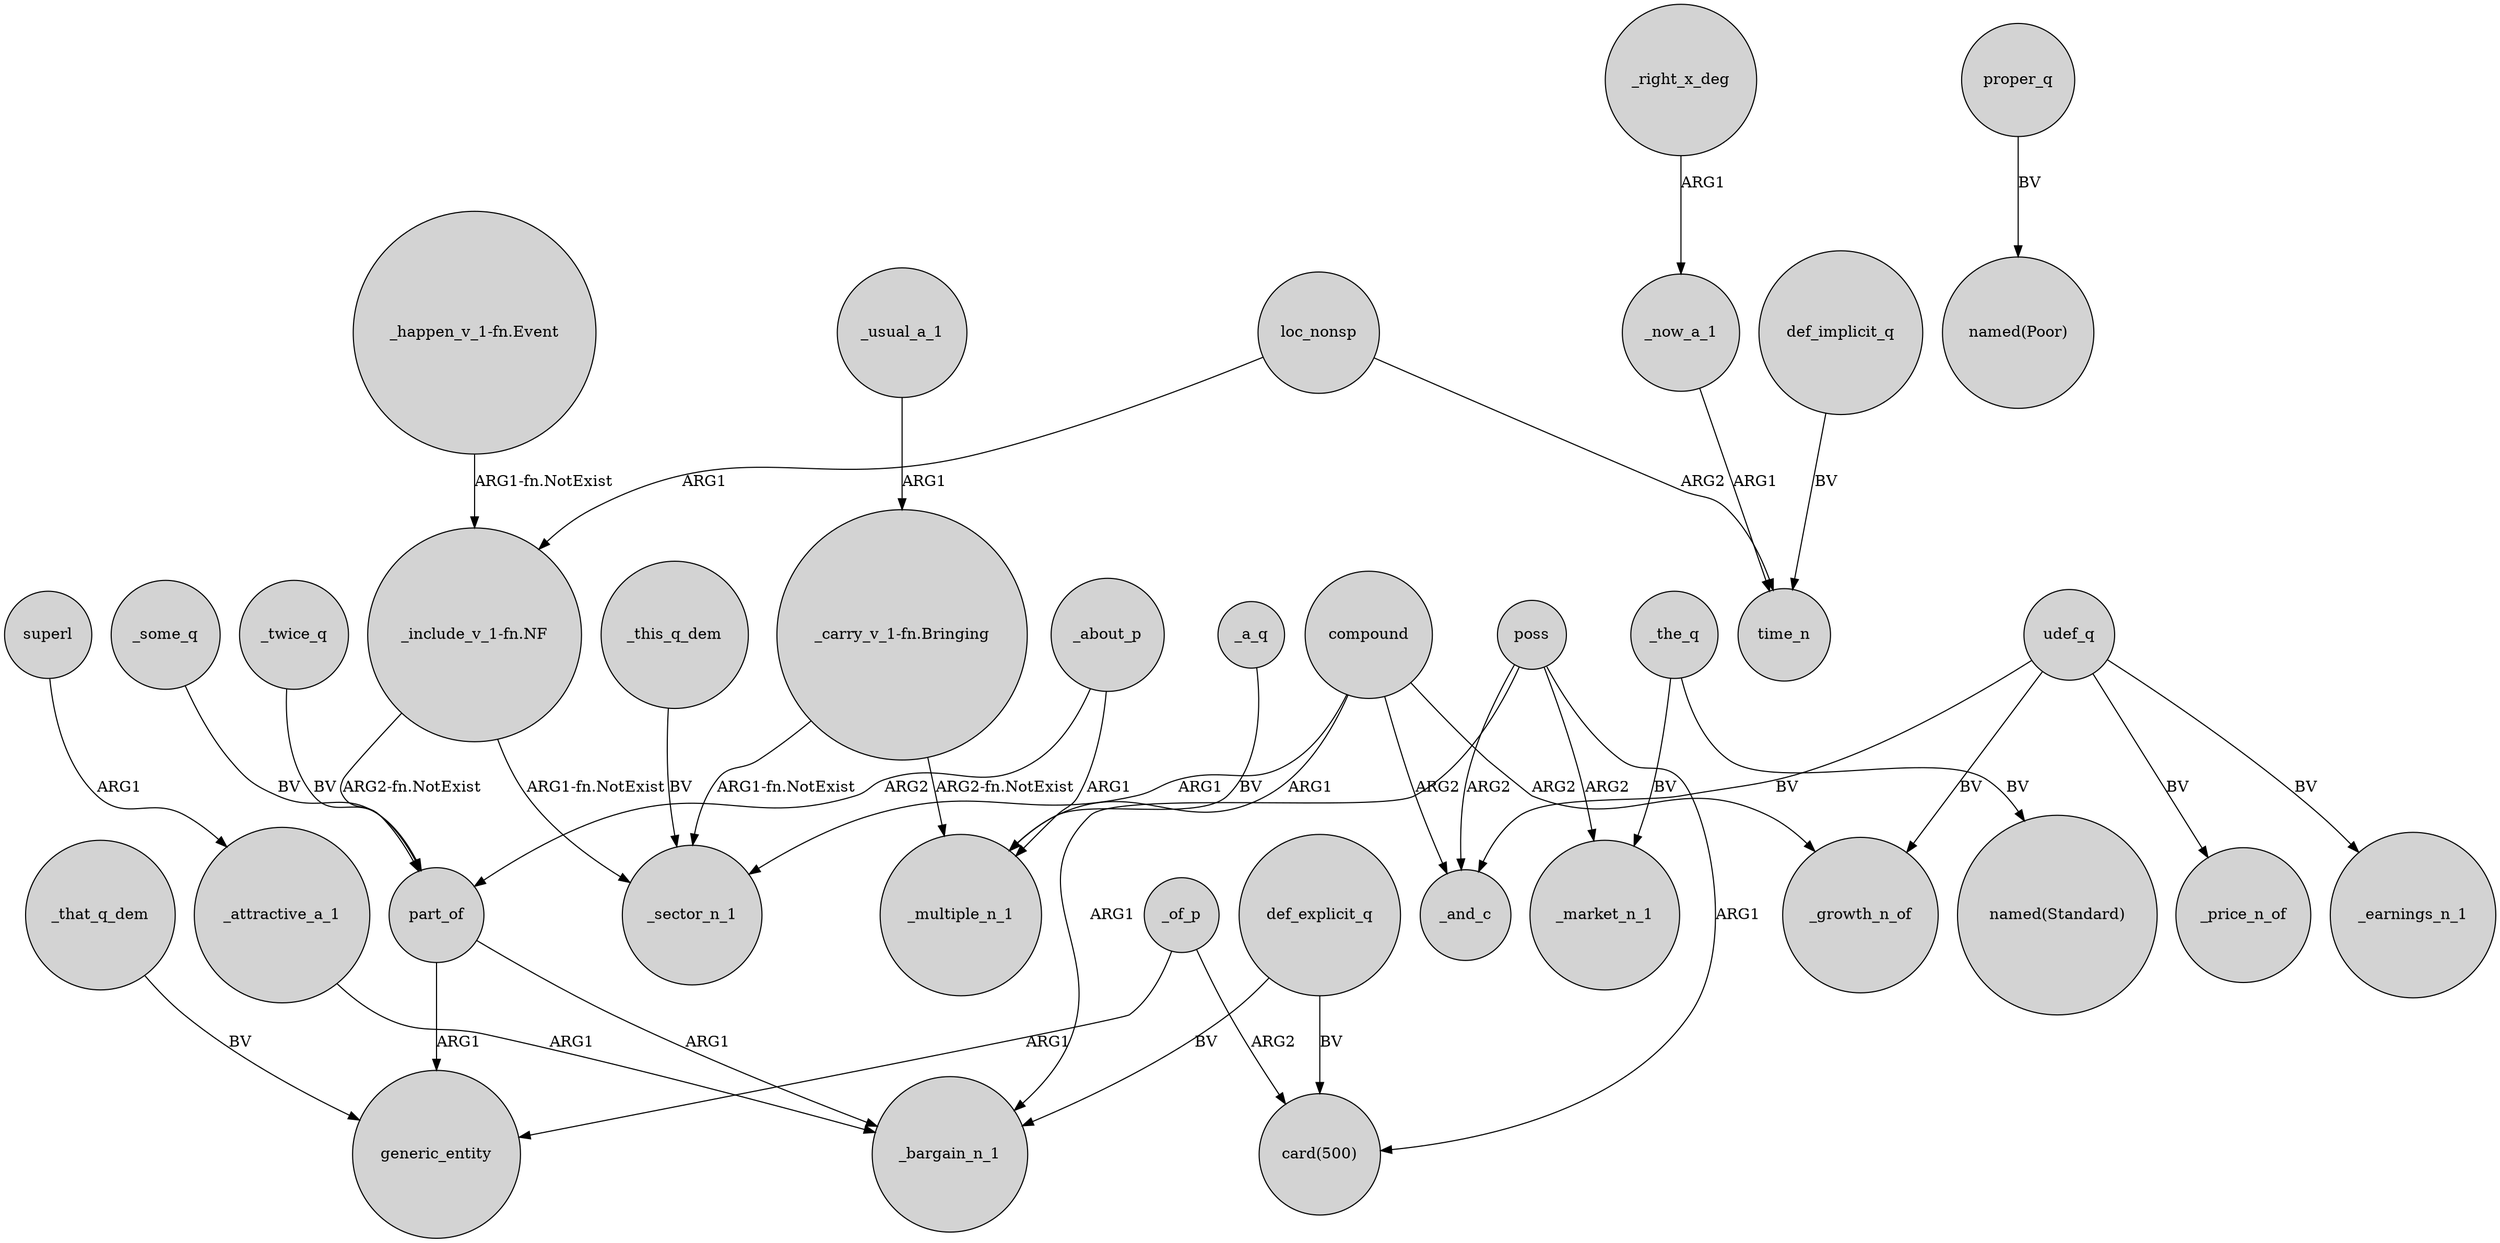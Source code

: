 digraph {
	node [shape=circle style=filled]
	poss -> "card(500)" [label=ARG1]
	_a_q -> _multiple_n_1 [label=BV]
	"_include_v_1-fn.NF" -> part_of [label="ARG2-fn.NotExist"]
	poss -> _and_c [label=ARG2]
	udef_q -> _price_n_of [label=BV]
	compound -> _sector_n_1 [label=ARG1]
	_that_q_dem -> generic_entity [label=BV]
	poss -> _bargain_n_1 [label=ARG1]
	"_include_v_1-fn.NF" -> _sector_n_1 [label="ARG1-fn.NotExist"]
	loc_nonsp -> "_include_v_1-fn.NF" [label=ARG1]
	udef_q -> _earnings_n_1 [label=BV]
	compound -> _multiple_n_1 [label=ARG1]
	compound -> _growth_n_of [label=ARG2]
	"_carry_v_1-fn.Bringing" -> _multiple_n_1 [label="ARG2-fn.NotExist"]
	superl -> _attractive_a_1 [label=ARG1]
	loc_nonsp -> time_n [label=ARG2]
	part_of -> generic_entity [label=ARG1]
	_the_q -> "named(Standard)" [label=BV]
	"_happen_v_1-fn.Event" -> "_include_v_1-fn.NF" [label="ARG1-fn.NotExist"]
	_some_q -> part_of [label=BV]
	compound -> _and_c [label=ARG2]
	_of_p -> "card(500)" [label=ARG2]
	poss -> _market_n_1 [label=ARG2]
	_attractive_a_1 -> _bargain_n_1 [label=ARG1]
	_right_x_deg -> _now_a_1 [label=ARG1]
	_now_a_1 -> time_n [label=ARG1]
	"_carry_v_1-fn.Bringing" -> _sector_n_1 [label="ARG1-fn.NotExist"]
	_twice_q -> part_of [label=BV]
	_this_q_dem -> _sector_n_1 [label=BV]
	_usual_a_1 -> "_carry_v_1-fn.Bringing" [label=ARG1]
	_about_p -> _multiple_n_1 [label=ARG1]
	def_explicit_q -> "card(500)" [label=BV]
	_about_p -> part_of [label=ARG2]
	part_of -> _bargain_n_1 [label=ARG1]
	udef_q -> _growth_n_of [label=BV]
	udef_q -> _and_c [label=BV]
	proper_q -> "named(Poor)" [label=BV]
	_the_q -> _market_n_1 [label=BV]
	def_explicit_q -> _bargain_n_1 [label=BV]
	def_implicit_q -> time_n [label=BV]
	_of_p -> generic_entity [label=ARG1]
}
